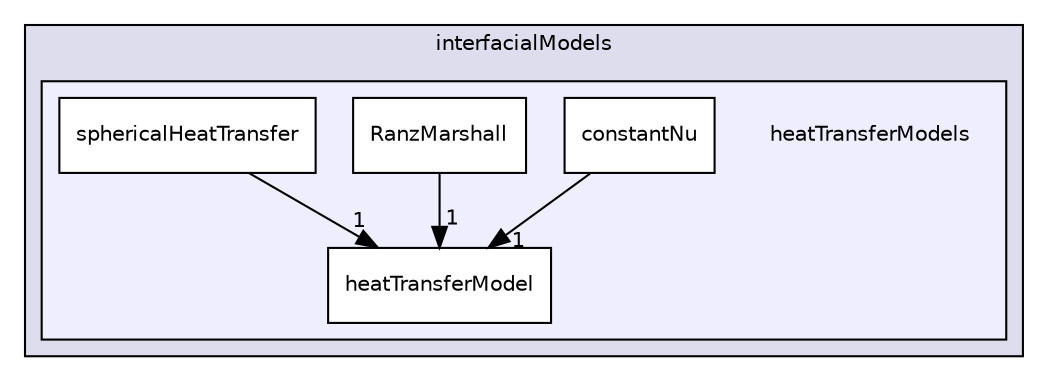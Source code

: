 digraph "heatTransferModels" {
  bgcolor=transparent;
  compound=true
  node [ fontsize="10", fontname="Helvetica"];
  edge [ labelfontsize="10", labelfontname="Helvetica"];
  subgraph clusterdir_81ff33c7c5e96b78be655caa62ecf883 {
    graph [ bgcolor="#ddddee", pencolor="black", label="interfacialModels" fontname="Helvetica", fontsize="10", URL="dir_81ff33c7c5e96b78be655caa62ecf883.html"]
  subgraph clusterdir_40137832b1bbefb800916a2d4dc60e92 {
    graph [ bgcolor="#eeeeff", pencolor="black", label="" URL="dir_40137832b1bbefb800916a2d4dc60e92.html"];
    dir_40137832b1bbefb800916a2d4dc60e92 [shape=plaintext label="heatTransferModels"];
    dir_6430dd84052308b90a47bafeddc50edb [shape=box label="constantNu" color="black" fillcolor="white" style="filled" URL="dir_6430dd84052308b90a47bafeddc50edb.html"];
    dir_90d61f594bd91cd80572c3a84e8b21f8 [shape=box label="heatTransferModel" color="black" fillcolor="white" style="filled" URL="dir_90d61f594bd91cd80572c3a84e8b21f8.html"];
    dir_294f51ff027b817640799472a6e2c6df [shape=box label="RanzMarshall" color="black" fillcolor="white" style="filled" URL="dir_294f51ff027b817640799472a6e2c6df.html"];
    dir_21937723ec694f08cf75f09e88ed2a55 [shape=box label="sphericalHeatTransfer" color="black" fillcolor="white" style="filled" URL="dir_21937723ec694f08cf75f09e88ed2a55.html"];
  }
  }
  dir_21937723ec694f08cf75f09e88ed2a55->dir_90d61f594bd91cd80572c3a84e8b21f8 [headlabel="1", labeldistance=1.5 headhref="dir_000342_000180.html"];
  dir_294f51ff027b817640799472a6e2c6df->dir_90d61f594bd91cd80572c3a84e8b21f8 [headlabel="1", labeldistance=1.5 headhref="dir_000322_000180.html"];
  dir_6430dd84052308b90a47bafeddc50edb->dir_90d61f594bd91cd80572c3a84e8b21f8 [headlabel="1", labeldistance=1.5 headhref="dir_000098_000180.html"];
}
